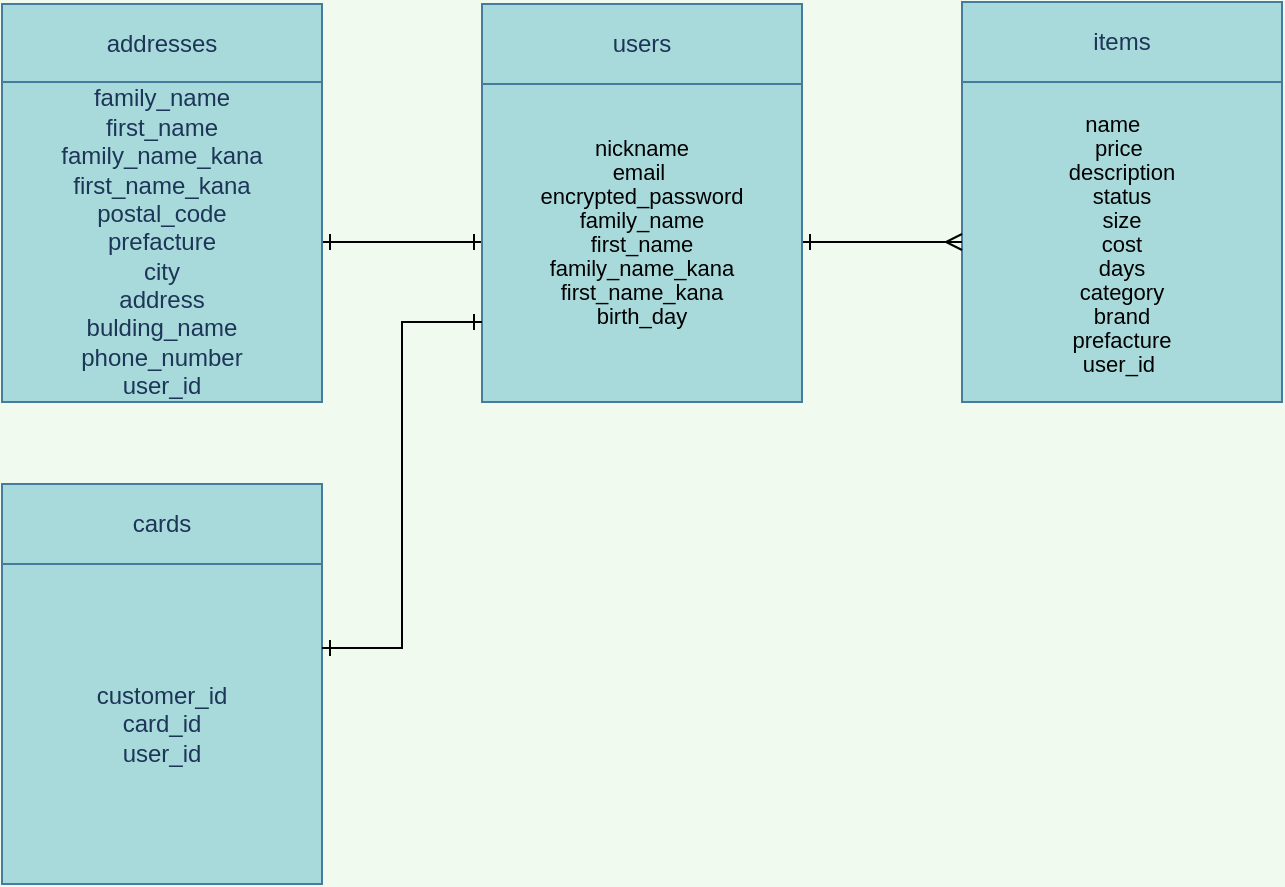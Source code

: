 <mxfile version="13.6.5">
    <diagram id="lsq_WWBgtWujsGOjRIQh" name="ページ1">
        <mxGraphModel dx="898" dy="574" grid="1" gridSize="10" guides="1" tooltips="1" connect="1" arrows="1" fold="1" page="1" pageScale="1" pageWidth="827" pageHeight="1169" background="#F1FAEE" math="0" shadow="0">
            <root>
                <mxCell id="0"/>
                <mxCell id="1" parent="0"/>
                <mxCell id="2" value="&lt;p class=&quot;p1&quot; style=&quot;margin: 0px ; font-stretch: normal ; font-size: 11px ; line-height: normal ; color: rgb(0 , 0 , 0)&quot;&gt;&lt;span class=&quot;s1&quot;&gt;name&lt;span class=&quot;Apple-converted-space&quot;&gt;&amp;nbsp; &amp;nbsp;&lt;/span&gt;&lt;/span&gt;&lt;/p&gt;&lt;p class=&quot;p1&quot; style=&quot;margin: 0px ; font-stretch: normal ; font-size: 11px ; line-height: normal ; color: rgb(0 , 0 , 0)&quot;&gt;&lt;span class=&quot;s1&quot;&gt;&lt;span class=&quot;Apple-converted-space&quot;&gt;&lt;/span&gt;&lt;/span&gt;&lt;/p&gt;&lt;p class=&quot;p1&quot; style=&quot;margin: 0px ; font-stretch: normal ; font-size: 11px ; line-height: normal ; color: rgb(0 , 0 , 0)&quot;&gt;&lt;span class=&quot;s1&quot;&gt;price&amp;nbsp;&lt;/span&gt;&lt;/p&gt;&lt;p class=&quot;p1&quot; style=&quot;margin: 0px ; font-stretch: normal ; font-size: 11px ; line-height: normal ; color: rgb(0 , 0 , 0)&quot;&gt;&lt;span class=&quot;s1&quot;&gt;&lt;/span&gt;&lt;/p&gt;&lt;p class=&quot;p1&quot; style=&quot;margin: 0px ; font-stretch: normal ; font-size: 11px ; line-height: normal ; color: rgb(0 , 0 , 0)&quot;&gt;&lt;span class=&quot;s1&quot;&gt;description&lt;/span&gt;&lt;/p&gt;&lt;p class=&quot;p1&quot; style=&quot;margin: 0px ; font-stretch: normal ; font-size: 11px ; line-height: normal ; color: rgb(0 , 0 , 0)&quot;&gt;&lt;span class=&quot;s1&quot;&gt;&lt;/span&gt;&lt;/p&gt;&lt;p class=&quot;p1&quot; style=&quot;margin: 0px ; font-stretch: normal ; font-size: 11px ; line-height: normal ; color: rgb(0 , 0 , 0)&quot;&gt;&lt;span class=&quot;s1&quot;&gt;status&lt;/span&gt;&lt;/p&gt;&lt;p class=&quot;p1&quot; style=&quot;margin: 0px ; font-stretch: normal ; font-size: 11px ; line-height: normal ; color: rgb(0 , 0 , 0)&quot;&gt;&lt;span class=&quot;s1&quot;&gt;&lt;span class=&quot;Apple-converted-space&quot;&gt;size&lt;/span&gt;&lt;/span&gt;&lt;/p&gt;&lt;p class=&quot;p1&quot; style=&quot;margin: 0px ; font-stretch: normal ; font-size: 11px ; line-height: normal ; color: rgb(0 , 0 , 0)&quot;&gt;&lt;span class=&quot;s1&quot;&gt;&lt;span class=&quot;Apple-converted-space&quot;&gt;cost&lt;/span&gt;&lt;/span&gt;&lt;/p&gt;&lt;p class=&quot;p1&quot; style=&quot;margin: 0px ; font-stretch: normal ; font-size: 11px ; line-height: normal ; color: rgb(0 , 0 , 0)&quot;&gt;&lt;span class=&quot;s1&quot;&gt;&lt;span class=&quot;Apple-converted-space&quot;&gt;days&lt;/span&gt;&lt;/span&gt;&lt;/p&gt;&lt;p class=&quot;p1&quot; style=&quot;margin: 0px ; font-stretch: normal ; font-size: 11px ; line-height: normal ; color: rgb(0 , 0 , 0)&quot;&gt;&lt;span class=&quot;s1&quot;&gt;&lt;span class=&quot;Apple-converted-space&quot;&gt;category&lt;/span&gt;&lt;/span&gt;&lt;/p&gt;&lt;p class=&quot;p1&quot; style=&quot;margin: 0px ; font-stretch: normal ; font-size: 11px ; line-height: normal ; color: rgb(0 , 0 , 0)&quot;&gt;&lt;span class=&quot;s1&quot;&gt;&lt;span class=&quot;Apple-converted-space&quot;&gt;brand&lt;/span&gt;&lt;/span&gt;&lt;/p&gt;&lt;p class=&quot;p1&quot; style=&quot;margin: 0px ; font-stretch: normal ; font-size: 11px ; line-height: normal ; color: rgb(0 , 0 , 0)&quot;&gt;&lt;span class=&quot;s1&quot;&gt;&lt;span class=&quot;Apple-converted-space&quot;&gt;prefacture&lt;/span&gt;&lt;/span&gt;&lt;/p&gt;&lt;p class=&quot;p1&quot; style=&quot;margin: 0px ; font-stretch: normal ; font-size: 11px ; line-height: normal ; color: rgb(0 , 0 , 0)&quot;&gt;&lt;span class=&quot;s1&quot;&gt;&lt;span class=&quot;Apple-converted-space&quot;&gt;user_id&amp;nbsp;&lt;/span&gt;&lt;/span&gt;&lt;/p&gt;" style="whiteSpace=wrap;html=1;aspect=fixed;rounded=0;sketch=0;fillColor=#A8DADC;strokeColor=#457B9D;fontColor=#1D3557;" parent="1" vertex="1">
                    <mxGeometry x="520" y="79" width="160" height="160" as="geometry"/>
                </mxCell>
                <mxCell id="29" value="" style="edgeStyle=orthogonalEdgeStyle;rounded=0;orthogonalLoop=1;jettySize=auto;html=1;startArrow=ERone;startFill=0;endArrow=ERmany;endFill=0;strokeColor=#000000;" edge="1" parent="1">
                    <mxGeometry relative="1" as="geometry">
                        <mxPoint x="320" y="119" as="sourcePoint"/>
                        <mxPoint x="360" y="119" as="targetPoint"/>
                    </mxGeometry>
                </mxCell>
                <mxCell id="37" value="" style="edgeStyle=orthogonalEdgeStyle;rounded=0;orthogonalLoop=1;jettySize=auto;html=1;startArrow=ERone;startFill=0;endArrow=ERone;endFill=0;strokeColor=#000000;" edge="1" parent="1" source="4" target="16">
                    <mxGeometry relative="1" as="geometry"/>
                </mxCell>
                <mxCell id="39" value="" style="edgeStyle=orthogonalEdgeStyle;rounded=0;orthogonalLoop=1;jettySize=auto;html=1;startArrow=ERone;startFill=0;endArrow=ERmany;endFill=0;strokeColor=#000000;" edge="1" parent="1" source="4" target="2">
                    <mxGeometry relative="1" as="geometry"/>
                </mxCell>
                <mxCell id="4" value="&lt;p class=&quot;p1&quot; style=&quot;margin: 0px ; font-stretch: normal ; font-size: 11px ; line-height: normal ; color: rgb(0 , 0 , 0)&quot;&gt;&lt;span class=&quot;s1&quot;&gt;nickname&lt;/span&gt;&lt;/p&gt;&lt;p class=&quot;p1&quot; style=&quot;margin: 0px ; font-stretch: normal ; font-size: 11px ; line-height: normal ; color: rgb(0 , 0 , 0)&quot;&gt;&lt;span class=&quot;s1&quot;&gt;&lt;/span&gt;&lt;/p&gt;&lt;p class=&quot;p1&quot; style=&quot;margin: 0px ; font-stretch: normal ; font-size: 11px ; line-height: normal ; color: rgb(0 , 0 , 0)&quot;&gt;&lt;span class=&quot;s1&quot;&gt;email&lt;span class=&quot;Apple-converted-space&quot;&gt;&amp;nbsp;&lt;/span&gt;&lt;/span&gt;&lt;/p&gt;&lt;p class=&quot;p1&quot; style=&quot;margin: 0px ; font-stretch: normal ; font-size: 11px ; line-height: normal ; color: rgb(0 , 0 , 0)&quot;&gt;&lt;span class=&quot;s1&quot;&gt;&lt;span class=&quot;Apple-converted-space&quot;&gt;encrypted_password&lt;/span&gt;&lt;/span&gt;&lt;/p&gt;&lt;p class=&quot;p1&quot; style=&quot;margin: 0px ; font-stretch: normal ; font-size: 11px ; line-height: normal ; color: rgb(0 , 0 , 0)&quot;&gt;&lt;span class=&quot;s1&quot;&gt;&lt;/span&gt;&lt;/p&gt;&lt;p class=&quot;p1&quot; style=&quot;margin: 0px ; font-stretch: normal ; font-size: 11px ; line-height: normal ; color: rgb(0 , 0 , 0)&quot;&gt;&lt;span class=&quot;s1&quot;&gt;family_name&lt;/span&gt;&lt;/p&gt;&lt;p class=&quot;p1&quot; style=&quot;margin: 0px ; font-stretch: normal ; font-size: 11px ; line-height: normal ; color: rgb(0 , 0 , 0)&quot;&gt;&lt;span class=&quot;s1&quot;&gt;&lt;/span&gt;&lt;/p&gt;&lt;p class=&quot;p1&quot; style=&quot;margin: 0px ; font-stretch: normal ; font-size: 11px ; line-height: normal ; color: rgb(0 , 0 , 0)&quot;&gt;&lt;span class=&quot;s1&quot;&gt;first_name&lt;/span&gt;&lt;/p&gt;&lt;p class=&quot;p1&quot; style=&quot;margin: 0px ; font-stretch: normal ; font-size: 11px ; line-height: normal ; color: rgb(0 , 0 , 0)&quot;&gt;&lt;span class=&quot;s1&quot;&gt;family_name_kana&lt;/span&gt;&lt;/p&gt;&lt;p class=&quot;p1&quot; style=&quot;margin: 0px ; font-stretch: normal ; font-size: 11px ; line-height: normal ; color: rgb(0 , 0 , 0)&quot;&gt;&lt;span class=&quot;s1&quot;&gt;&lt;/span&gt;&lt;/p&gt;&lt;p class=&quot;p1&quot; style=&quot;margin: 0px ; font-stretch: normal ; font-size: 11px ; line-height: normal ; color: rgb(0 , 0 , 0)&quot;&gt;&lt;span class=&quot;s1&quot;&gt;first_name_kana&lt;/span&gt;&lt;/p&gt;&lt;p class=&quot;p1&quot; style=&quot;margin: 0px ; font-stretch: normal ; font-size: 11px ; line-height: normal ; color: rgb(0 , 0 , 0)&quot;&gt;&lt;span class=&quot;s1&quot;&gt;&lt;/span&gt;&lt;/p&gt;&lt;p class=&quot;p1&quot; style=&quot;margin: 0px ; font-stretch: normal ; font-size: 11px ; line-height: normal ; color: rgb(0 , 0 , 0)&quot;&gt;&lt;span class=&quot;s1&quot;&gt;birth_day&lt;/span&gt;&lt;/p&gt;&lt;p class=&quot;p1&quot; style=&quot;margin: 0px ; font-stretch: normal ; font-size: 11px ; line-height: normal ; color: rgb(0 , 0 , 0)&quot;&gt;&lt;span class=&quot;s1&quot;&gt;&lt;br&gt;&lt;/span&gt;&lt;/p&gt;" style="whiteSpace=wrap;html=1;aspect=fixed;rounded=0;sketch=0;fillColor=#A8DADC;strokeColor=#457B9D;fontColor=#1D3557;" parent="1" vertex="1">
                    <mxGeometry x="280" y="79" width="160" height="160" as="geometry"/>
                </mxCell>
                <mxCell id="5" value="addresses" style="rounded=0;whiteSpace=wrap;html=1;sketch=0;fillColor=#A8DADC;strokeColor=#457B9D;fontColor=#1D3557;" parent="1" vertex="1">
                    <mxGeometry x="40" y="40" width="160" height="39" as="geometry"/>
                </mxCell>
                <mxCell id="16" value="family_name&lt;br&gt;first_name&lt;br&gt;family_name_kana&lt;br&gt;first_name_kana&lt;br&gt;postal_code&lt;br&gt;prefacture&lt;br&gt;city&lt;br&gt;address&lt;br&gt;bulding_name&lt;br&gt;phone_number&lt;br&gt;user_id" style="whiteSpace=wrap;html=1;aspect=fixed;rounded=0;sketch=0;fillColor=#A8DADC;strokeColor=#457B9D;fontColor=#1D3557;" vertex="1" parent="1">
                    <mxGeometry x="40" y="79" width="160" height="160" as="geometry"/>
                </mxCell>
                <mxCell id="17" value="customer_id&lt;br&gt;card_id&lt;br&gt;user_id" style="whiteSpace=wrap;html=1;aspect=fixed;rounded=0;sketch=0;fillColor=#A8DADC;strokeColor=#457B9D;fontColor=#1D3557;" vertex="1" parent="1">
                    <mxGeometry x="40" y="320" width="160" height="160" as="geometry"/>
                </mxCell>
                <mxCell id="18" value="cards" style="rounded=0;whiteSpace=wrap;html=1;sketch=0;fillColor=#A8DADC;strokeColor=#457B9D;fontColor=#1D3557;" vertex="1" parent="1">
                    <mxGeometry x="40" y="280" width="160" height="40" as="geometry"/>
                </mxCell>
                <mxCell id="19" value="items" style="rounded=0;whiteSpace=wrap;html=1;sketch=0;fillColor=#A8DADC;strokeColor=#457B9D;fontColor=#1D3557;" vertex="1" parent="1">
                    <mxGeometry x="520" y="39" width="160" height="40" as="geometry"/>
                </mxCell>
                <mxCell id="20" value="users" style="rounded=0;whiteSpace=wrap;html=1;sketch=0;fillColor=#A8DADC;strokeColor=#457B9D;fontColor=#1D3557;" vertex="1" parent="1">
                    <mxGeometry x="280" y="40" width="160" height="40" as="geometry"/>
                </mxCell>
                <mxCell id="32" value="" style="edgeStyle=orthogonalEdgeStyle;rounded=0;orthogonalLoop=1;jettySize=auto;html=1;startArrow=ERone;startFill=0;endArrow=ERone;endFill=0;strokeColor=#000000;exitX=0;exitY=0.75;exitDx=0;exitDy=0;" edge="1" parent="1" source="4">
                    <mxGeometry relative="1" as="geometry">
                        <mxPoint x="210" y="150" as="sourcePoint"/>
                        <mxPoint x="200" y="362" as="targetPoint"/>
                        <Array as="points">
                            <mxPoint x="240" y="199"/>
                            <mxPoint x="240" y="362"/>
                        </Array>
                    </mxGeometry>
                </mxCell>
            </root>
        </mxGraphModel>
    </diagram>
</mxfile>
